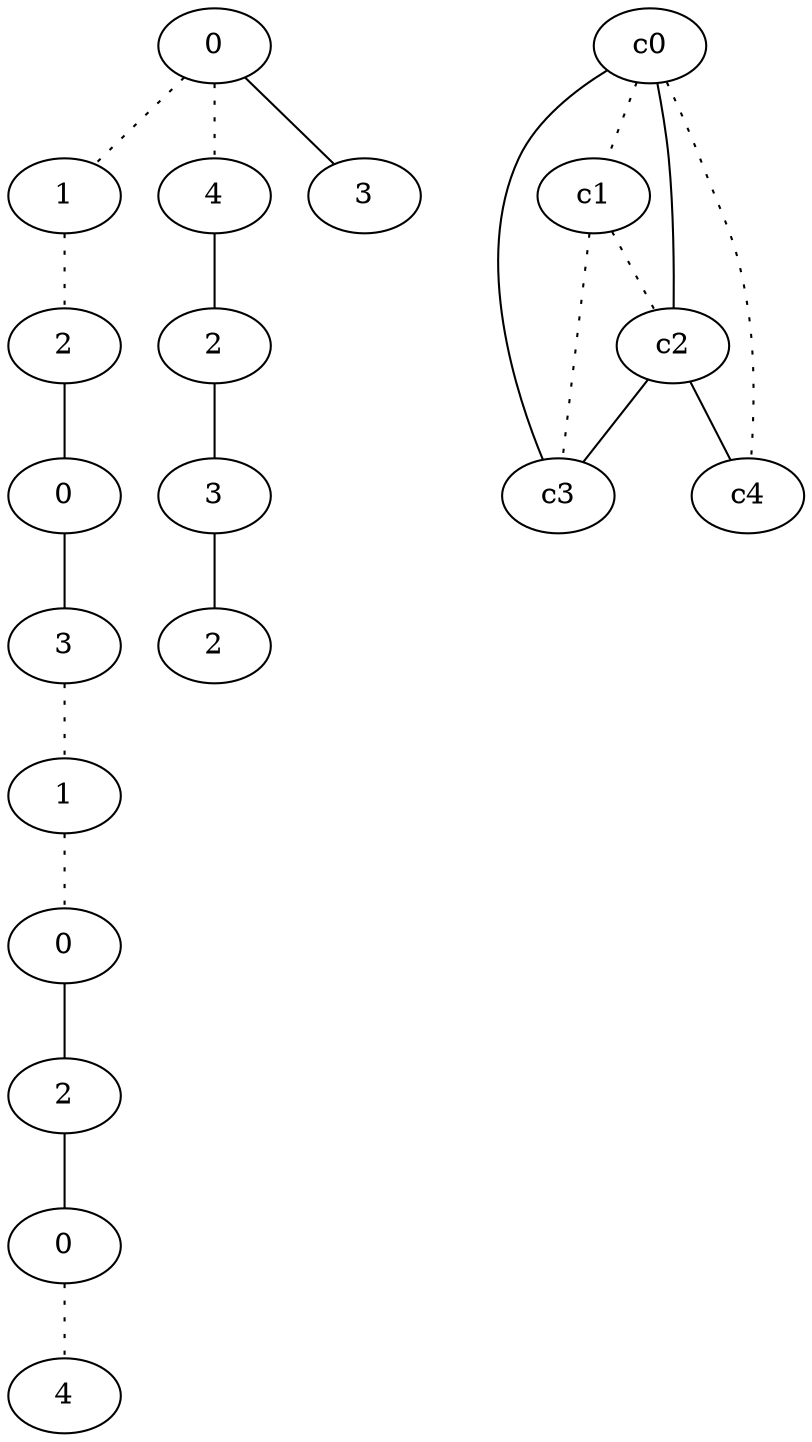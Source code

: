 graph {
a0[label=0];
a1[label=1];
a2[label=2];
a3[label=0];
a4[label=3];
a5[label=1];
a6[label=0];
a7[label=2];
a8[label=0];
a9[label=4];
a10[label=4];
a11[label=2];
a12[label=3];
a13[label=2];
a14[label=3];
a0 -- a1 [style=dotted];
a0 -- a10 [style=dotted];
a0 -- a14;
a1 -- a2 [style=dotted];
a2 -- a3;
a3 -- a4;
a4 -- a5 [style=dotted];
a5 -- a6 [style=dotted];
a6 -- a7;
a7 -- a8;
a8 -- a9 [style=dotted];
a10 -- a11;
a11 -- a12;
a12 -- a13;
c0 -- c1 [style=dotted];
c0 -- c2;
c0 -- c3;
c0 -- c4 [style=dotted];
c1 -- c2 [style=dotted];
c1 -- c3 [style=dotted];
c2 -- c3;
c2 -- c4;
}
